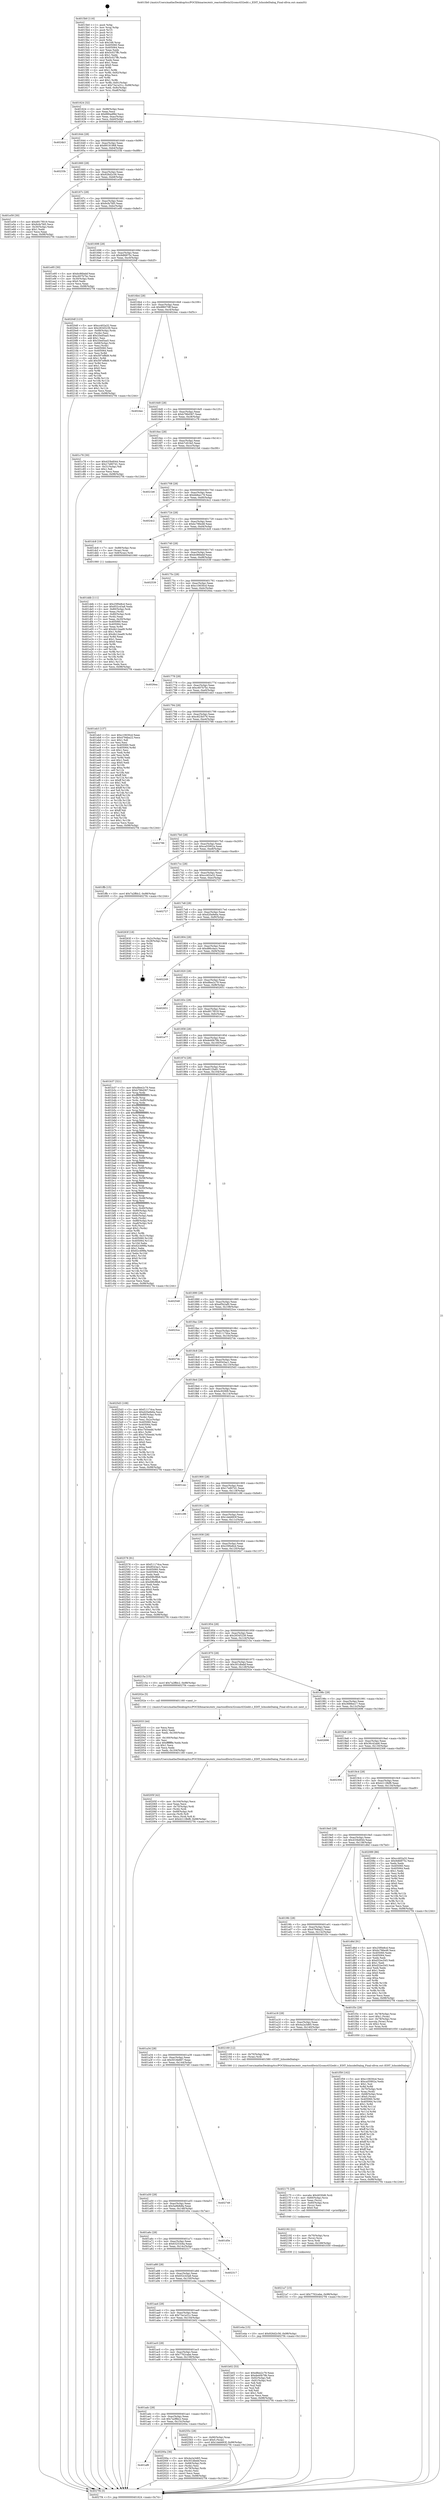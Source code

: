 digraph "0x4015b0" {
  label = "0x4015b0 (/mnt/c/Users/mathe/Desktop/tcc/POCII/binaries/extr_reactosdllwin32comctl32edit.c_EDIT_IsInsideDialog_Final-ollvm.out::main(0))"
  labelloc = "t"
  node[shape=record]

  Entry [label="",width=0.3,height=0.3,shape=circle,fillcolor=black,style=filled]
  "0x401624" [label="{
     0x401624 [32]\l
     | [instrs]\l
     &nbsp;&nbsp;0x401624 \<+6\>: mov -0x98(%rbp),%eax\l
     &nbsp;&nbsp;0x40162a \<+2\>: mov %eax,%ecx\l
     &nbsp;&nbsp;0x40162c \<+6\>: sub $0x890adf8d,%ecx\l
     &nbsp;&nbsp;0x401632 \<+6\>: mov %eax,-0xac(%rbp)\l
     &nbsp;&nbsp;0x401638 \<+6\>: mov %ecx,-0xb0(%rbp)\l
     &nbsp;&nbsp;0x40163e \<+6\>: je 00000000004024b3 \<main+0xf03\>\l
  }"]
  "0x4024b3" [label="{
     0x4024b3\l
  }", style=dashed]
  "0x401644" [label="{
     0x401644 [28]\l
     | [instrs]\l
     &nbsp;&nbsp;0x401644 \<+5\>: jmp 0000000000401649 \<main+0x99\>\l
     &nbsp;&nbsp;0x401649 \<+6\>: mov -0xac(%rbp),%eax\l
     &nbsp;&nbsp;0x40164f \<+5\>: sub $0x89191968,%eax\l
     &nbsp;&nbsp;0x401654 \<+6\>: mov %eax,-0xb4(%rbp)\l
     &nbsp;&nbsp;0x40165a \<+6\>: je 000000000040233b \<main+0xd8b\>\l
  }"]
  Exit [label="",width=0.3,height=0.3,shape=circle,fillcolor=black,style=filled,peripheries=2]
  "0x40233b" [label="{
     0x40233b\l
  }", style=dashed]
  "0x401660" [label="{
     0x401660 [28]\l
     | [instrs]\l
     &nbsp;&nbsp;0x401660 \<+5\>: jmp 0000000000401665 \<main+0xb5\>\l
     &nbsp;&nbsp;0x401665 \<+6\>: mov -0xac(%rbp),%eax\l
     &nbsp;&nbsp;0x40166b \<+5\>: sub $0x926d2c56,%eax\l
     &nbsp;&nbsp;0x401670 \<+6\>: mov %eax,-0xb8(%rbp)\l
     &nbsp;&nbsp;0x401676 \<+6\>: je 0000000000401e59 \<main+0x8a9\>\l
  }"]
  "0x4021a7" [label="{
     0x4021a7 [15]\l
     | [instrs]\l
     &nbsp;&nbsp;0x4021a7 \<+10\>: movl $0x7762cabe,-0x98(%rbp)\l
     &nbsp;&nbsp;0x4021b1 \<+5\>: jmp 00000000004027f4 \<main+0x1244\>\l
  }"]
  "0x401e59" [label="{
     0x401e59 [30]\l
     | [instrs]\l
     &nbsp;&nbsp;0x401e59 \<+5\>: mov $0xd917f019,%eax\l
     &nbsp;&nbsp;0x401e5e \<+5\>: mov $0x9cfa7fd5,%ecx\l
     &nbsp;&nbsp;0x401e63 \<+3\>: mov -0x30(%rbp),%edx\l
     &nbsp;&nbsp;0x401e66 \<+3\>: cmp $0x1,%edx\l
     &nbsp;&nbsp;0x401e69 \<+3\>: cmovl %ecx,%eax\l
     &nbsp;&nbsp;0x401e6c \<+6\>: mov %eax,-0x98(%rbp)\l
     &nbsp;&nbsp;0x401e72 \<+5\>: jmp 00000000004027f4 \<main+0x1244\>\l
  }"]
  "0x40167c" [label="{
     0x40167c [28]\l
     | [instrs]\l
     &nbsp;&nbsp;0x40167c \<+5\>: jmp 0000000000401681 \<main+0xd1\>\l
     &nbsp;&nbsp;0x401681 \<+6\>: mov -0xac(%rbp),%eax\l
     &nbsp;&nbsp;0x401687 \<+5\>: sub $0x9cfa7fd5,%eax\l
     &nbsp;&nbsp;0x40168c \<+6\>: mov %eax,-0xbc(%rbp)\l
     &nbsp;&nbsp;0x401692 \<+6\>: je 0000000000401e95 \<main+0x8e5\>\l
  }"]
  "0x402192" [label="{
     0x402192 [21]\l
     | [instrs]\l
     &nbsp;&nbsp;0x402192 \<+4\>: mov -0x70(%rbp),%rcx\l
     &nbsp;&nbsp;0x402196 \<+3\>: mov (%rcx),%rcx\l
     &nbsp;&nbsp;0x402199 \<+3\>: mov %rcx,%rdi\l
     &nbsp;&nbsp;0x40219c \<+6\>: mov %eax,-0x168(%rbp)\l
     &nbsp;&nbsp;0x4021a2 \<+5\>: call 0000000000401030 \<free@plt\>\l
     | [calls]\l
     &nbsp;&nbsp;0x401030 \{1\} (unknown)\l
  }"]
  "0x401e95" [label="{
     0x401e95 [30]\l
     | [instrs]\l
     &nbsp;&nbsp;0x401e95 \<+5\>: mov $0xbc86bebf,%eax\l
     &nbsp;&nbsp;0x401e9a \<+5\>: mov $0xc607b7bc,%ecx\l
     &nbsp;&nbsp;0x401e9f \<+3\>: mov -0x30(%rbp),%edx\l
     &nbsp;&nbsp;0x401ea2 \<+3\>: cmp $0x0,%edx\l
     &nbsp;&nbsp;0x401ea5 \<+3\>: cmove %ecx,%eax\l
     &nbsp;&nbsp;0x401ea8 \<+6\>: mov %eax,-0x98(%rbp)\l
     &nbsp;&nbsp;0x401eae \<+5\>: jmp 00000000004027f4 \<main+0x1244\>\l
  }"]
  "0x401698" [label="{
     0x401698 [28]\l
     | [instrs]\l
     &nbsp;&nbsp;0x401698 \<+5\>: jmp 000000000040169d \<main+0xed\>\l
     &nbsp;&nbsp;0x40169d \<+6\>: mov -0xac(%rbp),%eax\l
     &nbsp;&nbsp;0x4016a3 \<+5\>: sub $0x9dfd975c,%eax\l
     &nbsp;&nbsp;0x4016a8 \<+6\>: mov %eax,-0xc0(%rbp)\l
     &nbsp;&nbsp;0x4016ae \<+6\>: je 00000000004020df \<main+0xb2f\>\l
  }"]
  "0x402175" [label="{
     0x402175 [29]\l
     | [instrs]\l
     &nbsp;&nbsp;0x402175 \<+10\>: movabs $0x4030d6,%rdi\l
     &nbsp;&nbsp;0x40217f \<+4\>: mov -0x60(%rbp),%rcx\l
     &nbsp;&nbsp;0x402183 \<+2\>: mov %eax,(%rcx)\l
     &nbsp;&nbsp;0x402185 \<+4\>: mov -0x60(%rbp),%rcx\l
     &nbsp;&nbsp;0x402189 \<+2\>: mov (%rcx),%esi\l
     &nbsp;&nbsp;0x40218b \<+2\>: mov $0x0,%al\l
     &nbsp;&nbsp;0x40218d \<+5\>: call 0000000000401040 \<printf@plt\>\l
     | [calls]\l
     &nbsp;&nbsp;0x401040 \{1\} (unknown)\l
  }"]
  "0x4020df" [label="{
     0x4020df [123]\l
     | [instrs]\l
     &nbsp;&nbsp;0x4020df \<+5\>: mov $0xcc402a32,%eax\l
     &nbsp;&nbsp;0x4020e4 \<+5\>: mov $0x28345239,%ecx\l
     &nbsp;&nbsp;0x4020e9 \<+4\>: mov -0x68(%rbp),%rdx\l
     &nbsp;&nbsp;0x4020ed \<+2\>: mov (%rdx),%esi\l
     &nbsp;&nbsp;0x4020ef \<+6\>: add $0x33ed5aa5,%esi\l
     &nbsp;&nbsp;0x4020f5 \<+3\>: add $0x1,%esi\l
     &nbsp;&nbsp;0x4020f8 \<+6\>: sub $0x33ed5aa5,%esi\l
     &nbsp;&nbsp;0x4020fe \<+4\>: mov -0x68(%rbp),%rdx\l
     &nbsp;&nbsp;0x402102 \<+2\>: mov %esi,(%rdx)\l
     &nbsp;&nbsp;0x402104 \<+7\>: mov 0x405060,%esi\l
     &nbsp;&nbsp;0x40210b \<+7\>: mov 0x405064,%edi\l
     &nbsp;&nbsp;0x402112 \<+3\>: mov %esi,%r8d\l
     &nbsp;&nbsp;0x402115 \<+7\>: sub $0x597ef8d9,%r8d\l
     &nbsp;&nbsp;0x40211c \<+4\>: sub $0x1,%r8d\l
     &nbsp;&nbsp;0x402120 \<+7\>: add $0x597ef8d9,%r8d\l
     &nbsp;&nbsp;0x402127 \<+4\>: imul %r8d,%esi\l
     &nbsp;&nbsp;0x40212b \<+3\>: and $0x1,%esi\l
     &nbsp;&nbsp;0x40212e \<+3\>: cmp $0x0,%esi\l
     &nbsp;&nbsp;0x402131 \<+4\>: sete %r9b\l
     &nbsp;&nbsp;0x402135 \<+3\>: cmp $0xa,%edi\l
     &nbsp;&nbsp;0x402138 \<+4\>: setl %r10b\l
     &nbsp;&nbsp;0x40213c \<+3\>: mov %r9b,%r11b\l
     &nbsp;&nbsp;0x40213f \<+3\>: and %r10b,%r11b\l
     &nbsp;&nbsp;0x402142 \<+3\>: xor %r10b,%r9b\l
     &nbsp;&nbsp;0x402145 \<+3\>: or %r9b,%r11b\l
     &nbsp;&nbsp;0x402148 \<+4\>: test $0x1,%r11b\l
     &nbsp;&nbsp;0x40214c \<+3\>: cmovne %ecx,%eax\l
     &nbsp;&nbsp;0x40214f \<+6\>: mov %eax,-0x98(%rbp)\l
     &nbsp;&nbsp;0x402155 \<+5\>: jmp 00000000004027f4 \<main+0x1244\>\l
  }"]
  "0x4016b4" [label="{
     0x4016b4 [28]\l
     | [instrs]\l
     &nbsp;&nbsp;0x4016b4 \<+5\>: jmp 00000000004016b9 \<main+0x109\>\l
     &nbsp;&nbsp;0x4016b9 \<+6\>: mov -0xac(%rbp),%eax\l
     &nbsp;&nbsp;0x4016bf \<+5\>: sub $0x9f6075ff,%eax\l
     &nbsp;&nbsp;0x4016c4 \<+6\>: mov %eax,-0xc4(%rbp)\l
     &nbsp;&nbsp;0x4016ca \<+6\>: je 00000000004024ec \<main+0xf3c\>\l
  }"]
  "0x40205f" [label="{
     0x40205f [42]\l
     | [instrs]\l
     &nbsp;&nbsp;0x40205f \<+6\>: mov -0x164(%rbp),%ecx\l
     &nbsp;&nbsp;0x402065 \<+3\>: imul %eax,%ecx\l
     &nbsp;&nbsp;0x402068 \<+4\>: mov -0x70(%rbp),%rdi\l
     &nbsp;&nbsp;0x40206c \<+3\>: mov (%rdi),%rdi\l
     &nbsp;&nbsp;0x40206f \<+4\>: mov -0x68(%rbp),%r8\l
     &nbsp;&nbsp;0x402073 \<+3\>: movslq (%r8),%r8\l
     &nbsp;&nbsp;0x402076 \<+4\>: mov %ecx,(%rdi,%r8,4)\l
     &nbsp;&nbsp;0x40207a \<+10\>: movl $0x42118bf8,-0x98(%rbp)\l
     &nbsp;&nbsp;0x402084 \<+5\>: jmp 00000000004027f4 \<main+0x1244\>\l
  }"]
  "0x4024ec" [label="{
     0x4024ec\l
  }", style=dashed]
  "0x4016d0" [label="{
     0x4016d0 [28]\l
     | [instrs]\l
     &nbsp;&nbsp;0x4016d0 \<+5\>: jmp 00000000004016d5 \<main+0x125\>\l
     &nbsp;&nbsp;0x4016d5 \<+6\>: mov -0xac(%rbp),%eax\l
     &nbsp;&nbsp;0x4016db \<+5\>: sub $0xb786d367,%eax\l
     &nbsp;&nbsp;0x4016e0 \<+6\>: mov %eax,-0xc8(%rbp)\l
     &nbsp;&nbsp;0x4016e6 \<+6\>: je 0000000000401c78 \<main+0x6c8\>\l
  }"]
  "0x402033" [label="{
     0x402033 [44]\l
     | [instrs]\l
     &nbsp;&nbsp;0x402033 \<+2\>: xor %ecx,%ecx\l
     &nbsp;&nbsp;0x402035 \<+5\>: mov $0x2,%edx\l
     &nbsp;&nbsp;0x40203a \<+6\>: mov %edx,-0x160(%rbp)\l
     &nbsp;&nbsp;0x402040 \<+1\>: cltd\l
     &nbsp;&nbsp;0x402041 \<+6\>: mov -0x160(%rbp),%esi\l
     &nbsp;&nbsp;0x402047 \<+2\>: idiv %esi\l
     &nbsp;&nbsp;0x402049 \<+6\>: imul $0xfffffffe,%edx,%edx\l
     &nbsp;&nbsp;0x40204f \<+3\>: sub $0x1,%ecx\l
     &nbsp;&nbsp;0x402052 \<+2\>: sub %ecx,%edx\l
     &nbsp;&nbsp;0x402054 \<+6\>: mov %edx,-0x164(%rbp)\l
     &nbsp;&nbsp;0x40205a \<+5\>: call 0000000000401160 \<next_i\>\l
     | [calls]\l
     &nbsp;&nbsp;0x401160 \{1\} (/mnt/c/Users/mathe/Desktop/tcc/POCII/binaries/extr_reactosdllwin32comctl32edit.c_EDIT_IsInsideDialog_Final-ollvm.out::next_i)\l
  }"]
  "0x401c78" [label="{
     0x401c78 [30]\l
     | [instrs]\l
     &nbsp;&nbsp;0x401c78 \<+5\>: mov $0x433bd044,%eax\l
     &nbsp;&nbsp;0x401c7d \<+5\>: mov $0x17e807d1,%ecx\l
     &nbsp;&nbsp;0x401c82 \<+3\>: mov -0x31(%rbp),%dl\l
     &nbsp;&nbsp;0x401c85 \<+3\>: test $0x1,%dl\l
     &nbsp;&nbsp;0x401c88 \<+3\>: cmovne %ecx,%eax\l
     &nbsp;&nbsp;0x401c8b \<+6\>: mov %eax,-0x98(%rbp)\l
     &nbsp;&nbsp;0x401c91 \<+5\>: jmp 00000000004027f4 \<main+0x1244\>\l
  }"]
  "0x4016ec" [label="{
     0x4016ec [28]\l
     | [instrs]\l
     &nbsp;&nbsp;0x4016ec \<+5\>: jmp 00000000004016f1 \<main+0x141\>\l
     &nbsp;&nbsp;0x4016f1 \<+6\>: mov -0xac(%rbp),%eax\l
     &nbsp;&nbsp;0x4016f7 \<+5\>: sub $0xb7c81fa5,%eax\l
     &nbsp;&nbsp;0x4016fc \<+6\>: mov %eax,-0xcc(%rbp)\l
     &nbsp;&nbsp;0x401702 \<+6\>: je 00000000004021b6 \<main+0xc06\>\l
  }"]
  "0x401af8" [label="{
     0x401af8\l
  }", style=dashed]
  "0x4021b6" [label="{
     0x4021b6\l
  }", style=dashed]
  "0x401708" [label="{
     0x401708 [28]\l
     | [instrs]\l
     &nbsp;&nbsp;0x401708 \<+5\>: jmp 000000000040170d \<main+0x15d\>\l
     &nbsp;&nbsp;0x40170d \<+6\>: mov -0xac(%rbp),%eax\l
     &nbsp;&nbsp;0x401713 \<+5\>: sub $0xbbfea179,%eax\l
     &nbsp;&nbsp;0x401718 \<+6\>: mov %eax,-0xd0(%rbp)\l
     &nbsp;&nbsp;0x40171e \<+6\>: je 00000000004024c2 \<main+0xf12\>\l
  }"]
  "0x40200a" [label="{
     0x40200a [36]\l
     | [instrs]\l
     &nbsp;&nbsp;0x40200a \<+5\>: mov $0x4a2a3d65,%eax\l
     &nbsp;&nbsp;0x40200f \<+5\>: mov $0x301dbebf,%ecx\l
     &nbsp;&nbsp;0x402014 \<+4\>: mov -0x68(%rbp),%rdx\l
     &nbsp;&nbsp;0x402018 \<+2\>: mov (%rdx),%esi\l
     &nbsp;&nbsp;0x40201a \<+4\>: mov -0x78(%rbp),%rdx\l
     &nbsp;&nbsp;0x40201e \<+2\>: cmp (%rdx),%esi\l
     &nbsp;&nbsp;0x402020 \<+3\>: cmovl %ecx,%eax\l
     &nbsp;&nbsp;0x402023 \<+6\>: mov %eax,-0x98(%rbp)\l
     &nbsp;&nbsp;0x402029 \<+5\>: jmp 00000000004027f4 \<main+0x1244\>\l
  }"]
  "0x4024c2" [label="{
     0x4024c2\l
  }", style=dashed]
  "0x401724" [label="{
     0x401724 [28]\l
     | [instrs]\l
     &nbsp;&nbsp;0x401724 \<+5\>: jmp 0000000000401729 \<main+0x179\>\l
     &nbsp;&nbsp;0x401729 \<+6\>: mov -0xac(%rbp),%eax\l
     &nbsp;&nbsp;0x40172f \<+5\>: sub $0xbc786e48,%eax\l
     &nbsp;&nbsp;0x401734 \<+6\>: mov %eax,-0xd4(%rbp)\l
     &nbsp;&nbsp;0x40173a \<+6\>: je 0000000000401dc8 \<main+0x818\>\l
  }"]
  "0x401adc" [label="{
     0x401adc [28]\l
     | [instrs]\l
     &nbsp;&nbsp;0x401adc \<+5\>: jmp 0000000000401ae1 \<main+0x531\>\l
     &nbsp;&nbsp;0x401ae1 \<+6\>: mov -0xac(%rbp),%eax\l
     &nbsp;&nbsp;0x401ae7 \<+5\>: sub $0x7a2ffdc2,%eax\l
     &nbsp;&nbsp;0x401aec \<+6\>: mov %eax,-0x15c(%rbp)\l
     &nbsp;&nbsp;0x401af2 \<+6\>: je 000000000040200a \<main+0xa5a\>\l
  }"]
  "0x401dc8" [label="{
     0x401dc8 [19]\l
     | [instrs]\l
     &nbsp;&nbsp;0x401dc8 \<+7\>: mov -0x88(%rbp),%rax\l
     &nbsp;&nbsp;0x401dcf \<+3\>: mov (%rax),%rax\l
     &nbsp;&nbsp;0x401dd2 \<+4\>: mov 0x8(%rax),%rdi\l
     &nbsp;&nbsp;0x401dd6 \<+5\>: call 0000000000401060 \<atoi@plt\>\l
     | [calls]\l
     &nbsp;&nbsp;0x401060 \{1\} (unknown)\l
  }"]
  "0x401740" [label="{
     0x401740 [28]\l
     | [instrs]\l
     &nbsp;&nbsp;0x401740 \<+5\>: jmp 0000000000401745 \<main+0x195\>\l
     &nbsp;&nbsp;0x401745 \<+6\>: mov -0xac(%rbp),%eax\l
     &nbsp;&nbsp;0x40174b \<+5\>: sub $0xbc86bebf,%eax\l
     &nbsp;&nbsp;0x401750 \<+6\>: mov %eax,-0xd8(%rbp)\l
     &nbsp;&nbsp;0x401756 \<+6\>: je 0000000000402539 \<main+0xf89\>\l
  }"]
  "0x40255c" [label="{
     0x40255c [28]\l
     | [instrs]\l
     &nbsp;&nbsp;0x40255c \<+7\>: mov -0x90(%rbp),%rax\l
     &nbsp;&nbsp;0x402563 \<+6\>: movl $0x0,(%rax)\l
     &nbsp;&nbsp;0x402569 \<+10\>: movl $0x1deb663f,-0x98(%rbp)\l
     &nbsp;&nbsp;0x402573 \<+5\>: jmp 00000000004027f4 \<main+0x1244\>\l
  }"]
  "0x402539" [label="{
     0x402539\l
  }", style=dashed]
  "0x40175c" [label="{
     0x40175c [28]\l
     | [instrs]\l
     &nbsp;&nbsp;0x40175c \<+5\>: jmp 0000000000401761 \<main+0x1b1\>\l
     &nbsp;&nbsp;0x401761 \<+6\>: mov -0xac(%rbp),%eax\l
     &nbsp;&nbsp;0x401767 \<+5\>: sub $0xc10630cd,%eax\l
     &nbsp;&nbsp;0x40176c \<+6\>: mov %eax,-0xdc(%rbp)\l
     &nbsp;&nbsp;0x401772 \<+6\>: je 00000000004026ea \<main+0x113a\>\l
  }"]
  "0x401f59" [label="{
     0x401f59 [162]\l
     | [instrs]\l
     &nbsp;&nbsp;0x401f59 \<+5\>: mov $0xc10630cd,%ecx\l
     &nbsp;&nbsp;0x401f5e \<+5\>: mov $0xca55902a,%edx\l
     &nbsp;&nbsp;0x401f63 \<+3\>: mov $0x1,%sil\l
     &nbsp;&nbsp;0x401f66 \<+3\>: xor %r8d,%r8d\l
     &nbsp;&nbsp;0x401f69 \<+4\>: mov -0x70(%rbp),%rdi\l
     &nbsp;&nbsp;0x401f6d \<+3\>: mov %rax,(%rdi)\l
     &nbsp;&nbsp;0x401f70 \<+4\>: mov -0x68(%rbp),%rax\l
     &nbsp;&nbsp;0x401f74 \<+6\>: movl $0x0,(%rax)\l
     &nbsp;&nbsp;0x401f7a \<+8\>: mov 0x405060,%r9d\l
     &nbsp;&nbsp;0x401f82 \<+8\>: mov 0x405064,%r10d\l
     &nbsp;&nbsp;0x401f8a \<+4\>: sub $0x1,%r8d\l
     &nbsp;&nbsp;0x401f8e \<+3\>: mov %r9d,%r11d\l
     &nbsp;&nbsp;0x401f91 \<+3\>: add %r8d,%r11d\l
     &nbsp;&nbsp;0x401f94 \<+4\>: imul %r11d,%r9d\l
     &nbsp;&nbsp;0x401f98 \<+4\>: and $0x1,%r9d\l
     &nbsp;&nbsp;0x401f9c \<+4\>: cmp $0x0,%r9d\l
     &nbsp;&nbsp;0x401fa0 \<+3\>: sete %bl\l
     &nbsp;&nbsp;0x401fa3 \<+4\>: cmp $0xa,%r10d\l
     &nbsp;&nbsp;0x401fa7 \<+4\>: setl %r14b\l
     &nbsp;&nbsp;0x401fab \<+3\>: mov %bl,%r15b\l
     &nbsp;&nbsp;0x401fae \<+4\>: xor $0xff,%r15b\l
     &nbsp;&nbsp;0x401fb2 \<+3\>: mov %r14b,%r12b\l
     &nbsp;&nbsp;0x401fb5 \<+4\>: xor $0xff,%r12b\l
     &nbsp;&nbsp;0x401fb9 \<+4\>: xor $0x1,%sil\l
     &nbsp;&nbsp;0x401fbd \<+3\>: mov %r15b,%r13b\l
     &nbsp;&nbsp;0x401fc0 \<+4\>: and $0xff,%r13b\l
     &nbsp;&nbsp;0x401fc4 \<+3\>: and %sil,%bl\l
     &nbsp;&nbsp;0x401fc7 \<+3\>: mov %r12b,%al\l
     &nbsp;&nbsp;0x401fca \<+2\>: and $0xff,%al\l
     &nbsp;&nbsp;0x401fcc \<+3\>: and %sil,%r14b\l
     &nbsp;&nbsp;0x401fcf \<+3\>: or %bl,%r13b\l
     &nbsp;&nbsp;0x401fd2 \<+3\>: or %r14b,%al\l
     &nbsp;&nbsp;0x401fd5 \<+3\>: xor %al,%r13b\l
     &nbsp;&nbsp;0x401fd8 \<+3\>: or %r12b,%r15b\l
     &nbsp;&nbsp;0x401fdb \<+4\>: xor $0xff,%r15b\l
     &nbsp;&nbsp;0x401fdf \<+4\>: or $0x1,%sil\l
     &nbsp;&nbsp;0x401fe3 \<+3\>: and %sil,%r15b\l
     &nbsp;&nbsp;0x401fe6 \<+3\>: or %r15b,%r13b\l
     &nbsp;&nbsp;0x401fe9 \<+4\>: test $0x1,%r13b\l
     &nbsp;&nbsp;0x401fed \<+3\>: cmovne %edx,%ecx\l
     &nbsp;&nbsp;0x401ff0 \<+6\>: mov %ecx,-0x98(%rbp)\l
     &nbsp;&nbsp;0x401ff6 \<+5\>: jmp 00000000004027f4 \<main+0x1244\>\l
  }"]
  "0x4026ea" [label="{
     0x4026ea\l
  }", style=dashed]
  "0x401778" [label="{
     0x401778 [28]\l
     | [instrs]\l
     &nbsp;&nbsp;0x401778 \<+5\>: jmp 000000000040177d \<main+0x1cd\>\l
     &nbsp;&nbsp;0x40177d \<+6\>: mov -0xac(%rbp),%eax\l
     &nbsp;&nbsp;0x401783 \<+5\>: sub $0xc607b7bc,%eax\l
     &nbsp;&nbsp;0x401788 \<+6\>: mov %eax,-0xe0(%rbp)\l
     &nbsp;&nbsp;0x40178e \<+6\>: je 0000000000401eb3 \<main+0x903\>\l
  }"]
  "0x401ddb" [label="{
     0x401ddb [111]\l
     | [instrs]\l
     &nbsp;&nbsp;0x401ddb \<+5\>: mov $0x25f0e8cd,%ecx\l
     &nbsp;&nbsp;0x401de0 \<+5\>: mov $0x652c43a8,%edx\l
     &nbsp;&nbsp;0x401de5 \<+4\>: mov -0x80(%rbp),%rdi\l
     &nbsp;&nbsp;0x401de9 \<+2\>: mov %eax,(%rdi)\l
     &nbsp;&nbsp;0x401deb \<+4\>: mov -0x80(%rbp),%rdi\l
     &nbsp;&nbsp;0x401def \<+2\>: mov (%rdi),%eax\l
     &nbsp;&nbsp;0x401df1 \<+3\>: mov %eax,-0x30(%rbp)\l
     &nbsp;&nbsp;0x401df4 \<+7\>: mov 0x405060,%eax\l
     &nbsp;&nbsp;0x401dfb \<+7\>: mov 0x405064,%esi\l
     &nbsp;&nbsp;0x401e02 \<+3\>: mov %eax,%r8d\l
     &nbsp;&nbsp;0x401e05 \<+7\>: add $0x4b12ead9,%r8d\l
     &nbsp;&nbsp;0x401e0c \<+4\>: sub $0x1,%r8d\l
     &nbsp;&nbsp;0x401e10 \<+7\>: sub $0x4b12ead9,%r8d\l
     &nbsp;&nbsp;0x401e17 \<+4\>: imul %r8d,%eax\l
     &nbsp;&nbsp;0x401e1b \<+3\>: and $0x1,%eax\l
     &nbsp;&nbsp;0x401e1e \<+3\>: cmp $0x0,%eax\l
     &nbsp;&nbsp;0x401e21 \<+4\>: sete %r9b\l
     &nbsp;&nbsp;0x401e25 \<+3\>: cmp $0xa,%esi\l
     &nbsp;&nbsp;0x401e28 \<+4\>: setl %r10b\l
     &nbsp;&nbsp;0x401e2c \<+3\>: mov %r9b,%r11b\l
     &nbsp;&nbsp;0x401e2f \<+3\>: and %r10b,%r11b\l
     &nbsp;&nbsp;0x401e32 \<+3\>: xor %r10b,%r9b\l
     &nbsp;&nbsp;0x401e35 \<+3\>: or %r9b,%r11b\l
     &nbsp;&nbsp;0x401e38 \<+4\>: test $0x1,%r11b\l
     &nbsp;&nbsp;0x401e3c \<+3\>: cmovne %edx,%ecx\l
     &nbsp;&nbsp;0x401e3f \<+6\>: mov %ecx,-0x98(%rbp)\l
     &nbsp;&nbsp;0x401e45 \<+5\>: jmp 00000000004027f4 \<main+0x1244\>\l
  }"]
  "0x401eb3" [label="{
     0x401eb3 [137]\l
     | [instrs]\l
     &nbsp;&nbsp;0x401eb3 \<+5\>: mov $0xc10630cd,%eax\l
     &nbsp;&nbsp;0x401eb8 \<+5\>: mov $0x4794ba22,%ecx\l
     &nbsp;&nbsp;0x401ebd \<+2\>: mov $0x1,%dl\l
     &nbsp;&nbsp;0x401ebf \<+2\>: xor %esi,%esi\l
     &nbsp;&nbsp;0x401ec1 \<+7\>: mov 0x405060,%edi\l
     &nbsp;&nbsp;0x401ec8 \<+8\>: mov 0x405064,%r8d\l
     &nbsp;&nbsp;0x401ed0 \<+3\>: sub $0x1,%esi\l
     &nbsp;&nbsp;0x401ed3 \<+3\>: mov %edi,%r9d\l
     &nbsp;&nbsp;0x401ed6 \<+3\>: add %esi,%r9d\l
     &nbsp;&nbsp;0x401ed9 \<+4\>: imul %r9d,%edi\l
     &nbsp;&nbsp;0x401edd \<+3\>: and $0x1,%edi\l
     &nbsp;&nbsp;0x401ee0 \<+3\>: cmp $0x0,%edi\l
     &nbsp;&nbsp;0x401ee3 \<+4\>: sete %r10b\l
     &nbsp;&nbsp;0x401ee7 \<+4\>: cmp $0xa,%r8d\l
     &nbsp;&nbsp;0x401eeb \<+4\>: setl %r11b\l
     &nbsp;&nbsp;0x401eef \<+3\>: mov %r10b,%bl\l
     &nbsp;&nbsp;0x401ef2 \<+3\>: xor $0xff,%bl\l
     &nbsp;&nbsp;0x401ef5 \<+3\>: mov %r11b,%r14b\l
     &nbsp;&nbsp;0x401ef8 \<+4\>: xor $0xff,%r14b\l
     &nbsp;&nbsp;0x401efc \<+3\>: xor $0x1,%dl\l
     &nbsp;&nbsp;0x401eff \<+3\>: mov %bl,%r15b\l
     &nbsp;&nbsp;0x401f02 \<+4\>: and $0xff,%r15b\l
     &nbsp;&nbsp;0x401f06 \<+3\>: and %dl,%r10b\l
     &nbsp;&nbsp;0x401f09 \<+3\>: mov %r14b,%r12b\l
     &nbsp;&nbsp;0x401f0c \<+4\>: and $0xff,%r12b\l
     &nbsp;&nbsp;0x401f10 \<+3\>: and %dl,%r11b\l
     &nbsp;&nbsp;0x401f13 \<+3\>: or %r10b,%r15b\l
     &nbsp;&nbsp;0x401f16 \<+3\>: or %r11b,%r12b\l
     &nbsp;&nbsp;0x401f19 \<+3\>: xor %r12b,%r15b\l
     &nbsp;&nbsp;0x401f1c \<+3\>: or %r14b,%bl\l
     &nbsp;&nbsp;0x401f1f \<+3\>: xor $0xff,%bl\l
     &nbsp;&nbsp;0x401f22 \<+3\>: or $0x1,%dl\l
     &nbsp;&nbsp;0x401f25 \<+2\>: and %dl,%bl\l
     &nbsp;&nbsp;0x401f27 \<+3\>: or %bl,%r15b\l
     &nbsp;&nbsp;0x401f2a \<+4\>: test $0x1,%r15b\l
     &nbsp;&nbsp;0x401f2e \<+3\>: cmovne %ecx,%eax\l
     &nbsp;&nbsp;0x401f31 \<+6\>: mov %eax,-0x98(%rbp)\l
     &nbsp;&nbsp;0x401f37 \<+5\>: jmp 00000000004027f4 \<main+0x1244\>\l
  }"]
  "0x401794" [label="{
     0x401794 [28]\l
     | [instrs]\l
     &nbsp;&nbsp;0x401794 \<+5\>: jmp 0000000000401799 \<main+0x1e9\>\l
     &nbsp;&nbsp;0x401799 \<+6\>: mov -0xac(%rbp),%eax\l
     &nbsp;&nbsp;0x40179f \<+5\>: sub $0xc823b576,%eax\l
     &nbsp;&nbsp;0x4017a4 \<+6\>: mov %eax,-0xe4(%rbp)\l
     &nbsp;&nbsp;0x4017aa \<+6\>: je 0000000000402786 \<main+0x11d6\>\l
  }"]
  "0x4015b0" [label="{
     0x4015b0 [116]\l
     | [instrs]\l
     &nbsp;&nbsp;0x4015b0 \<+1\>: push %rbp\l
     &nbsp;&nbsp;0x4015b1 \<+3\>: mov %rsp,%rbp\l
     &nbsp;&nbsp;0x4015b4 \<+2\>: push %r15\l
     &nbsp;&nbsp;0x4015b6 \<+2\>: push %r14\l
     &nbsp;&nbsp;0x4015b8 \<+2\>: push %r13\l
     &nbsp;&nbsp;0x4015ba \<+2\>: push %r12\l
     &nbsp;&nbsp;0x4015bc \<+1\>: push %rbx\l
     &nbsp;&nbsp;0x4015bd \<+7\>: sub $0x168,%rsp\l
     &nbsp;&nbsp;0x4015c4 \<+7\>: mov 0x405060,%eax\l
     &nbsp;&nbsp;0x4015cb \<+7\>: mov 0x405064,%ecx\l
     &nbsp;&nbsp;0x4015d2 \<+2\>: mov %eax,%edx\l
     &nbsp;&nbsp;0x4015d4 \<+6\>: add $0x5c027ffc,%edx\l
     &nbsp;&nbsp;0x4015da \<+3\>: sub $0x1,%edx\l
     &nbsp;&nbsp;0x4015dd \<+6\>: sub $0x5c027ffc,%edx\l
     &nbsp;&nbsp;0x4015e3 \<+3\>: imul %edx,%eax\l
     &nbsp;&nbsp;0x4015e6 \<+3\>: and $0x1,%eax\l
     &nbsp;&nbsp;0x4015e9 \<+3\>: cmp $0x0,%eax\l
     &nbsp;&nbsp;0x4015ec \<+4\>: sete %r8b\l
     &nbsp;&nbsp;0x4015f0 \<+4\>: and $0x1,%r8b\l
     &nbsp;&nbsp;0x4015f4 \<+7\>: mov %r8b,-0x92(%rbp)\l
     &nbsp;&nbsp;0x4015fb \<+3\>: cmp $0xa,%ecx\l
     &nbsp;&nbsp;0x4015fe \<+4\>: setl %r8b\l
     &nbsp;&nbsp;0x401602 \<+4\>: and $0x1,%r8b\l
     &nbsp;&nbsp;0x401606 \<+7\>: mov %r8b,-0x91(%rbp)\l
     &nbsp;&nbsp;0x40160d \<+10\>: movl $0x73a1a31c,-0x98(%rbp)\l
     &nbsp;&nbsp;0x401617 \<+6\>: mov %edi,-0x9c(%rbp)\l
     &nbsp;&nbsp;0x40161d \<+7\>: mov %rsi,-0xa8(%rbp)\l
  }"]
  "0x402786" [label="{
     0x402786\l
  }", style=dashed]
  "0x4017b0" [label="{
     0x4017b0 [28]\l
     | [instrs]\l
     &nbsp;&nbsp;0x4017b0 \<+5\>: jmp 00000000004017b5 \<main+0x205\>\l
     &nbsp;&nbsp;0x4017b5 \<+6\>: mov -0xac(%rbp),%eax\l
     &nbsp;&nbsp;0x4017bb \<+5\>: sub $0xca55902a,%eax\l
     &nbsp;&nbsp;0x4017c0 \<+6\>: mov %eax,-0xe8(%rbp)\l
     &nbsp;&nbsp;0x4017c6 \<+6\>: je 0000000000401ffb \<main+0xa4b\>\l
  }"]
  "0x4027f4" [label="{
     0x4027f4 [5]\l
     | [instrs]\l
     &nbsp;&nbsp;0x4027f4 \<+5\>: jmp 0000000000401624 \<main+0x74\>\l
  }"]
  "0x401ffb" [label="{
     0x401ffb [15]\l
     | [instrs]\l
     &nbsp;&nbsp;0x401ffb \<+10\>: movl $0x7a2ffdc2,-0x98(%rbp)\l
     &nbsp;&nbsp;0x402005 \<+5\>: jmp 00000000004027f4 \<main+0x1244\>\l
  }"]
  "0x4017cc" [label="{
     0x4017cc [28]\l
     | [instrs]\l
     &nbsp;&nbsp;0x4017cc \<+5\>: jmp 00000000004017d1 \<main+0x221\>\l
     &nbsp;&nbsp;0x4017d1 \<+6\>: mov -0xac(%rbp),%eax\l
     &nbsp;&nbsp;0x4017d7 \<+5\>: sub $0xcc402a32,%eax\l
     &nbsp;&nbsp;0x4017dc \<+6\>: mov %eax,-0xec(%rbp)\l
     &nbsp;&nbsp;0x4017e2 \<+6\>: je 0000000000402727 \<main+0x1177\>\l
  }"]
  "0x401ac0" [label="{
     0x401ac0 [28]\l
     | [instrs]\l
     &nbsp;&nbsp;0x401ac0 \<+5\>: jmp 0000000000401ac5 \<main+0x515\>\l
     &nbsp;&nbsp;0x401ac5 \<+6\>: mov -0xac(%rbp),%eax\l
     &nbsp;&nbsp;0x401acb \<+5\>: sub $0x7762cabe,%eax\l
     &nbsp;&nbsp;0x401ad0 \<+6\>: mov %eax,-0x158(%rbp)\l
     &nbsp;&nbsp;0x401ad6 \<+6\>: je 000000000040255c \<main+0xfac\>\l
  }"]
  "0x402727" [label="{
     0x402727\l
  }", style=dashed]
  "0x4017e8" [label="{
     0x4017e8 [28]\l
     | [instrs]\l
     &nbsp;&nbsp;0x4017e8 \<+5\>: jmp 00000000004017ed \<main+0x23d\>\l
     &nbsp;&nbsp;0x4017ed \<+6\>: mov -0xac(%rbp),%eax\l
     &nbsp;&nbsp;0x4017f3 \<+5\>: sub $0xd20a9e6a,%eax\l
     &nbsp;&nbsp;0x4017f8 \<+6\>: mov %eax,-0xf0(%rbp)\l
     &nbsp;&nbsp;0x4017fe \<+6\>: je 000000000040263f \<main+0x108f\>\l
  }"]
  "0x401b02" [label="{
     0x401b02 [53]\l
     | [instrs]\l
     &nbsp;&nbsp;0x401b02 \<+5\>: mov $0xd8ee2c79,%eax\l
     &nbsp;&nbsp;0x401b07 \<+5\>: mov $0xde40b79b,%ecx\l
     &nbsp;&nbsp;0x401b0c \<+6\>: mov -0x92(%rbp),%dl\l
     &nbsp;&nbsp;0x401b12 \<+7\>: mov -0x91(%rbp),%sil\l
     &nbsp;&nbsp;0x401b19 \<+3\>: mov %dl,%dil\l
     &nbsp;&nbsp;0x401b1c \<+3\>: and %sil,%dil\l
     &nbsp;&nbsp;0x401b1f \<+3\>: xor %sil,%dl\l
     &nbsp;&nbsp;0x401b22 \<+3\>: or %dl,%dil\l
     &nbsp;&nbsp;0x401b25 \<+4\>: test $0x1,%dil\l
     &nbsp;&nbsp;0x401b29 \<+3\>: cmovne %ecx,%eax\l
     &nbsp;&nbsp;0x401b2c \<+6\>: mov %eax,-0x98(%rbp)\l
     &nbsp;&nbsp;0x401b32 \<+5\>: jmp 00000000004027f4 \<main+0x1244\>\l
  }"]
  "0x40263f" [label="{
     0x40263f [18]\l
     | [instrs]\l
     &nbsp;&nbsp;0x40263f \<+3\>: mov -0x2c(%rbp),%eax\l
     &nbsp;&nbsp;0x402642 \<+4\>: lea -0x28(%rbp),%rsp\l
     &nbsp;&nbsp;0x402646 \<+1\>: pop %rbx\l
     &nbsp;&nbsp;0x402647 \<+2\>: pop %r12\l
     &nbsp;&nbsp;0x402649 \<+2\>: pop %r13\l
     &nbsp;&nbsp;0x40264b \<+2\>: pop %r14\l
     &nbsp;&nbsp;0x40264d \<+2\>: pop %r15\l
     &nbsp;&nbsp;0x40264f \<+1\>: pop %rbp\l
     &nbsp;&nbsp;0x402650 \<+1\>: ret\l
  }"]
  "0x401804" [label="{
     0x401804 [28]\l
     | [instrs]\l
     &nbsp;&nbsp;0x401804 \<+5\>: jmp 0000000000401809 \<main+0x259\>\l
     &nbsp;&nbsp;0x401809 \<+6\>: mov -0xac(%rbp),%eax\l
     &nbsp;&nbsp;0x40180f \<+5\>: sub $0xd86c4acc,%eax\l
     &nbsp;&nbsp;0x401814 \<+6\>: mov %eax,-0xf4(%rbp)\l
     &nbsp;&nbsp;0x40181a \<+6\>: je 0000000000402249 \<main+0xc99\>\l
  }"]
  "0x401aa4" [label="{
     0x401aa4 [28]\l
     | [instrs]\l
     &nbsp;&nbsp;0x401aa4 \<+5\>: jmp 0000000000401aa9 \<main+0x4f9\>\l
     &nbsp;&nbsp;0x401aa9 \<+6\>: mov -0xac(%rbp),%eax\l
     &nbsp;&nbsp;0x401aaf \<+5\>: sub $0x73a1a31c,%eax\l
     &nbsp;&nbsp;0x401ab4 \<+6\>: mov %eax,-0x154(%rbp)\l
     &nbsp;&nbsp;0x401aba \<+6\>: je 0000000000401b02 \<main+0x552\>\l
  }"]
  "0x402249" [label="{
     0x402249\l
  }", style=dashed]
  "0x401820" [label="{
     0x401820 [28]\l
     | [instrs]\l
     &nbsp;&nbsp;0x401820 \<+5\>: jmp 0000000000401825 \<main+0x275\>\l
     &nbsp;&nbsp;0x401825 \<+6\>: mov -0xac(%rbp),%eax\l
     &nbsp;&nbsp;0x40182b \<+5\>: sub $0xd8ee2c79,%eax\l
     &nbsp;&nbsp;0x401830 \<+6\>: mov %eax,-0xf8(%rbp)\l
     &nbsp;&nbsp;0x401836 \<+6\>: je 0000000000402651 \<main+0x10a1\>\l
  }"]
  "0x401e4a" [label="{
     0x401e4a [15]\l
     | [instrs]\l
     &nbsp;&nbsp;0x401e4a \<+10\>: movl $0x926d2c56,-0x98(%rbp)\l
     &nbsp;&nbsp;0x401e54 \<+5\>: jmp 00000000004027f4 \<main+0x1244\>\l
  }"]
  "0x402651" [label="{
     0x402651\l
  }", style=dashed]
  "0x40183c" [label="{
     0x40183c [28]\l
     | [instrs]\l
     &nbsp;&nbsp;0x40183c \<+5\>: jmp 0000000000401841 \<main+0x291\>\l
     &nbsp;&nbsp;0x401841 \<+6\>: mov -0xac(%rbp),%eax\l
     &nbsp;&nbsp;0x401847 \<+5\>: sub $0xd917f019,%eax\l
     &nbsp;&nbsp;0x40184c \<+6\>: mov %eax,-0xfc(%rbp)\l
     &nbsp;&nbsp;0x401852 \<+6\>: je 0000000000401e77 \<main+0x8c7\>\l
  }"]
  "0x401a88" [label="{
     0x401a88 [28]\l
     | [instrs]\l
     &nbsp;&nbsp;0x401a88 \<+5\>: jmp 0000000000401a8d \<main+0x4dd\>\l
     &nbsp;&nbsp;0x401a8d \<+6\>: mov -0xac(%rbp),%eax\l
     &nbsp;&nbsp;0x401a93 \<+5\>: sub $0x652c43a8,%eax\l
     &nbsp;&nbsp;0x401a98 \<+6\>: mov %eax,-0x150(%rbp)\l
     &nbsp;&nbsp;0x401a9e \<+6\>: je 0000000000401e4a \<main+0x89a\>\l
  }"]
  "0x401e77" [label="{
     0x401e77\l
  }", style=dashed]
  "0x401858" [label="{
     0x401858 [28]\l
     | [instrs]\l
     &nbsp;&nbsp;0x401858 \<+5\>: jmp 000000000040185d \<main+0x2ad\>\l
     &nbsp;&nbsp;0x40185d \<+6\>: mov -0xac(%rbp),%eax\l
     &nbsp;&nbsp;0x401863 \<+5\>: sub $0xde40b79b,%eax\l
     &nbsp;&nbsp;0x401868 \<+6\>: mov %eax,-0x100(%rbp)\l
     &nbsp;&nbsp;0x40186e \<+6\>: je 0000000000401b37 \<main+0x587\>\l
  }"]
  "0x402317" [label="{
     0x402317\l
  }", style=dashed]
  "0x401b37" [label="{
     0x401b37 [321]\l
     | [instrs]\l
     &nbsp;&nbsp;0x401b37 \<+5\>: mov $0xd8ee2c79,%eax\l
     &nbsp;&nbsp;0x401b3c \<+5\>: mov $0xb786d367,%ecx\l
     &nbsp;&nbsp;0x401b41 \<+3\>: mov %rsp,%rdx\l
     &nbsp;&nbsp;0x401b44 \<+4\>: add $0xfffffffffffffff0,%rdx\l
     &nbsp;&nbsp;0x401b48 \<+3\>: mov %rdx,%rsp\l
     &nbsp;&nbsp;0x401b4b \<+7\>: mov %rdx,-0x90(%rbp)\l
     &nbsp;&nbsp;0x401b52 \<+3\>: mov %rsp,%rdx\l
     &nbsp;&nbsp;0x401b55 \<+4\>: add $0xfffffffffffffff0,%rdx\l
     &nbsp;&nbsp;0x401b59 \<+3\>: mov %rdx,%rsp\l
     &nbsp;&nbsp;0x401b5c \<+3\>: mov %rsp,%rsi\l
     &nbsp;&nbsp;0x401b5f \<+4\>: add $0xfffffffffffffff0,%rsi\l
     &nbsp;&nbsp;0x401b63 \<+3\>: mov %rsi,%rsp\l
     &nbsp;&nbsp;0x401b66 \<+7\>: mov %rsi,-0x88(%rbp)\l
     &nbsp;&nbsp;0x401b6d \<+3\>: mov %rsp,%rsi\l
     &nbsp;&nbsp;0x401b70 \<+4\>: add $0xfffffffffffffff0,%rsi\l
     &nbsp;&nbsp;0x401b74 \<+3\>: mov %rsi,%rsp\l
     &nbsp;&nbsp;0x401b77 \<+4\>: mov %rsi,-0x80(%rbp)\l
     &nbsp;&nbsp;0x401b7b \<+3\>: mov %rsp,%rsi\l
     &nbsp;&nbsp;0x401b7e \<+4\>: add $0xfffffffffffffff0,%rsi\l
     &nbsp;&nbsp;0x401b82 \<+3\>: mov %rsi,%rsp\l
     &nbsp;&nbsp;0x401b85 \<+4\>: mov %rsi,-0x78(%rbp)\l
     &nbsp;&nbsp;0x401b89 \<+3\>: mov %rsp,%rsi\l
     &nbsp;&nbsp;0x401b8c \<+4\>: add $0xfffffffffffffff0,%rsi\l
     &nbsp;&nbsp;0x401b90 \<+3\>: mov %rsi,%rsp\l
     &nbsp;&nbsp;0x401b93 \<+4\>: mov %rsi,-0x70(%rbp)\l
     &nbsp;&nbsp;0x401b97 \<+3\>: mov %rsp,%rsi\l
     &nbsp;&nbsp;0x401b9a \<+4\>: add $0xfffffffffffffff0,%rsi\l
     &nbsp;&nbsp;0x401b9e \<+3\>: mov %rsi,%rsp\l
     &nbsp;&nbsp;0x401ba1 \<+4\>: mov %rsi,-0x68(%rbp)\l
     &nbsp;&nbsp;0x401ba5 \<+3\>: mov %rsp,%rsi\l
     &nbsp;&nbsp;0x401ba8 \<+4\>: add $0xfffffffffffffff0,%rsi\l
     &nbsp;&nbsp;0x401bac \<+3\>: mov %rsi,%rsp\l
     &nbsp;&nbsp;0x401baf \<+4\>: mov %rsi,-0x60(%rbp)\l
     &nbsp;&nbsp;0x401bb3 \<+3\>: mov %rsp,%rsi\l
     &nbsp;&nbsp;0x401bb6 \<+4\>: add $0xfffffffffffffff0,%rsi\l
     &nbsp;&nbsp;0x401bba \<+3\>: mov %rsi,%rsp\l
     &nbsp;&nbsp;0x401bbd \<+4\>: mov %rsi,-0x58(%rbp)\l
     &nbsp;&nbsp;0x401bc1 \<+3\>: mov %rsp,%rsi\l
     &nbsp;&nbsp;0x401bc4 \<+4\>: add $0xfffffffffffffff0,%rsi\l
     &nbsp;&nbsp;0x401bc8 \<+3\>: mov %rsi,%rsp\l
     &nbsp;&nbsp;0x401bcb \<+4\>: mov %rsi,-0x50(%rbp)\l
     &nbsp;&nbsp;0x401bcf \<+3\>: mov %rsp,%rsi\l
     &nbsp;&nbsp;0x401bd2 \<+4\>: add $0xfffffffffffffff0,%rsi\l
     &nbsp;&nbsp;0x401bd6 \<+3\>: mov %rsi,%rsp\l
     &nbsp;&nbsp;0x401bd9 \<+4\>: mov %rsi,-0x48(%rbp)\l
     &nbsp;&nbsp;0x401bdd \<+3\>: mov %rsp,%rsi\l
     &nbsp;&nbsp;0x401be0 \<+4\>: add $0xfffffffffffffff0,%rsi\l
     &nbsp;&nbsp;0x401be4 \<+3\>: mov %rsi,%rsp\l
     &nbsp;&nbsp;0x401be7 \<+4\>: mov %rsi,-0x40(%rbp)\l
     &nbsp;&nbsp;0x401beb \<+7\>: mov -0x90(%rbp),%rsi\l
     &nbsp;&nbsp;0x401bf2 \<+6\>: movl $0x0,(%rsi)\l
     &nbsp;&nbsp;0x401bf8 \<+6\>: mov -0x9c(%rbp),%edi\l
     &nbsp;&nbsp;0x401bfe \<+2\>: mov %edi,(%rdx)\l
     &nbsp;&nbsp;0x401c00 \<+7\>: mov -0x88(%rbp),%rsi\l
     &nbsp;&nbsp;0x401c07 \<+7\>: mov -0xa8(%rbp),%r8\l
     &nbsp;&nbsp;0x401c0e \<+3\>: mov %r8,(%rsi)\l
     &nbsp;&nbsp;0x401c11 \<+3\>: cmpl $0x2,(%rdx)\l
     &nbsp;&nbsp;0x401c14 \<+4\>: setne %r9b\l
     &nbsp;&nbsp;0x401c18 \<+4\>: and $0x1,%r9b\l
     &nbsp;&nbsp;0x401c1c \<+4\>: mov %r9b,-0x31(%rbp)\l
     &nbsp;&nbsp;0x401c20 \<+8\>: mov 0x405060,%r10d\l
     &nbsp;&nbsp;0x401c28 \<+8\>: mov 0x405064,%r11d\l
     &nbsp;&nbsp;0x401c30 \<+3\>: mov %r10d,%ebx\l
     &nbsp;&nbsp;0x401c33 \<+6\>: add $0x62c499fa,%ebx\l
     &nbsp;&nbsp;0x401c39 \<+3\>: sub $0x1,%ebx\l
     &nbsp;&nbsp;0x401c3c \<+6\>: sub $0x62c499fa,%ebx\l
     &nbsp;&nbsp;0x401c42 \<+4\>: imul %ebx,%r10d\l
     &nbsp;&nbsp;0x401c46 \<+4\>: and $0x1,%r10d\l
     &nbsp;&nbsp;0x401c4a \<+4\>: cmp $0x0,%r10d\l
     &nbsp;&nbsp;0x401c4e \<+4\>: sete %r9b\l
     &nbsp;&nbsp;0x401c52 \<+4\>: cmp $0xa,%r11d\l
     &nbsp;&nbsp;0x401c56 \<+4\>: setl %r14b\l
     &nbsp;&nbsp;0x401c5a \<+3\>: mov %r9b,%r15b\l
     &nbsp;&nbsp;0x401c5d \<+3\>: and %r14b,%r15b\l
     &nbsp;&nbsp;0x401c60 \<+3\>: xor %r14b,%r9b\l
     &nbsp;&nbsp;0x401c63 \<+3\>: or %r9b,%r15b\l
     &nbsp;&nbsp;0x401c66 \<+4\>: test $0x1,%r15b\l
     &nbsp;&nbsp;0x401c6a \<+3\>: cmovne %ecx,%eax\l
     &nbsp;&nbsp;0x401c6d \<+6\>: mov %eax,-0x98(%rbp)\l
     &nbsp;&nbsp;0x401c73 \<+5\>: jmp 00000000004027f4 \<main+0x1244\>\l
  }"]
  "0x401874" [label="{
     0x401874 [28]\l
     | [instrs]\l
     &nbsp;&nbsp;0x401874 \<+5\>: jmp 0000000000401879 \<main+0x2c9\>\l
     &nbsp;&nbsp;0x401879 \<+6\>: mov -0xac(%rbp),%eax\l
     &nbsp;&nbsp;0x40187f \<+5\>: sub $0xe9125a81,%eax\l
     &nbsp;&nbsp;0x401884 \<+6\>: mov %eax,-0x104(%rbp)\l
     &nbsp;&nbsp;0x40188a \<+6\>: je 0000000000402548 \<main+0xf98\>\l
  }"]
  "0x401a6c" [label="{
     0x401a6c [28]\l
     | [instrs]\l
     &nbsp;&nbsp;0x401a6c \<+5\>: jmp 0000000000401a71 \<main+0x4c1\>\l
     &nbsp;&nbsp;0x401a71 \<+6\>: mov -0xac(%rbp),%eax\l
     &nbsp;&nbsp;0x401a77 \<+5\>: sub $0x63253c6a,%eax\l
     &nbsp;&nbsp;0x401a7c \<+6\>: mov %eax,-0x14c(%rbp)\l
     &nbsp;&nbsp;0x401a82 \<+6\>: je 0000000000402317 \<main+0xd67\>\l
  }"]
  "0x402548" [label="{
     0x402548\l
  }", style=dashed]
  "0x401890" [label="{
     0x401890 [28]\l
     | [instrs]\l
     &nbsp;&nbsp;0x401890 \<+5\>: jmp 0000000000401895 \<main+0x2e5\>\l
     &nbsp;&nbsp;0x401895 \<+6\>: mov -0xac(%rbp),%eax\l
     &nbsp;&nbsp;0x40189b \<+5\>: sub $0xef5b2af0,%eax\l
     &nbsp;&nbsp;0x4018a0 \<+6\>: mov %eax,-0x108(%rbp)\l
     &nbsp;&nbsp;0x4018a6 \<+6\>: je 00000000004023ce \<main+0xe1e\>\l
  }"]
  "0x401d5e" [label="{
     0x401d5e\l
  }", style=dashed]
  "0x4023ce" [label="{
     0x4023ce\l
  }", style=dashed]
  "0x4018ac" [label="{
     0x4018ac [28]\l
     | [instrs]\l
     &nbsp;&nbsp;0x4018ac \<+5\>: jmp 00000000004018b1 \<main+0x301\>\l
     &nbsp;&nbsp;0x4018b1 \<+6\>: mov -0xac(%rbp),%eax\l
     &nbsp;&nbsp;0x4018b7 \<+5\>: sub $0xf1117dca,%eax\l
     &nbsp;&nbsp;0x4018bc \<+6\>: mov %eax,-0x10c(%rbp)\l
     &nbsp;&nbsp;0x4018c2 \<+6\>: je 00000000004027dc \<main+0x122c\>\l
  }"]
  "0x401a50" [label="{
     0x401a50 [28]\l
     | [instrs]\l
     &nbsp;&nbsp;0x401a50 \<+5\>: jmp 0000000000401a55 \<main+0x4a5\>\l
     &nbsp;&nbsp;0x401a55 \<+6\>: mov -0xac(%rbp),%eax\l
     &nbsp;&nbsp;0x401a5b \<+5\>: sub $0x5a9b8dfa,%eax\l
     &nbsp;&nbsp;0x401a60 \<+6\>: mov %eax,-0x148(%rbp)\l
     &nbsp;&nbsp;0x401a66 \<+6\>: je 0000000000401d5e \<main+0x7ae\>\l
  }"]
  "0x4027dc" [label="{
     0x4027dc\l
  }", style=dashed]
  "0x4018c8" [label="{
     0x4018c8 [28]\l
     | [instrs]\l
     &nbsp;&nbsp;0x4018c8 \<+5\>: jmp 00000000004018cd \<main+0x31d\>\l
     &nbsp;&nbsp;0x4018cd \<+6\>: mov -0xac(%rbp),%eax\l
     &nbsp;&nbsp;0x4018d3 \<+5\>: sub $0x8543ac1,%eax\l
     &nbsp;&nbsp;0x4018d8 \<+6\>: mov %eax,-0x110(%rbp)\l
     &nbsp;&nbsp;0x4018de \<+6\>: je 00000000004025d3 \<main+0x1023\>\l
  }"]
  "0x402749" [label="{
     0x402749\l
  }", style=dashed]
  "0x4025d3" [label="{
     0x4025d3 [108]\l
     | [instrs]\l
     &nbsp;&nbsp;0x4025d3 \<+5\>: mov $0xf1117dca,%eax\l
     &nbsp;&nbsp;0x4025d8 \<+5\>: mov $0xd20a9e6a,%ecx\l
     &nbsp;&nbsp;0x4025dd \<+7\>: mov -0x90(%rbp),%rdx\l
     &nbsp;&nbsp;0x4025e4 \<+2\>: mov (%rdx),%esi\l
     &nbsp;&nbsp;0x4025e6 \<+3\>: mov %esi,-0x2c(%rbp)\l
     &nbsp;&nbsp;0x4025e9 \<+7\>: mov 0x405060,%esi\l
     &nbsp;&nbsp;0x4025f0 \<+7\>: mov 0x405064,%edi\l
     &nbsp;&nbsp;0x4025f7 \<+3\>: mov %esi,%r8d\l
     &nbsp;&nbsp;0x4025fa \<+7\>: sub $0xc7b5eedd,%r8d\l
     &nbsp;&nbsp;0x402601 \<+4\>: sub $0x1,%r8d\l
     &nbsp;&nbsp;0x402605 \<+7\>: add $0xc7b5eedd,%r8d\l
     &nbsp;&nbsp;0x40260c \<+4\>: imul %r8d,%esi\l
     &nbsp;&nbsp;0x402610 \<+3\>: and $0x1,%esi\l
     &nbsp;&nbsp;0x402613 \<+3\>: cmp $0x0,%esi\l
     &nbsp;&nbsp;0x402616 \<+4\>: sete %r9b\l
     &nbsp;&nbsp;0x40261a \<+3\>: cmp $0xa,%edi\l
     &nbsp;&nbsp;0x40261d \<+4\>: setl %r10b\l
     &nbsp;&nbsp;0x402621 \<+3\>: mov %r9b,%r11b\l
     &nbsp;&nbsp;0x402624 \<+3\>: and %r10b,%r11b\l
     &nbsp;&nbsp;0x402627 \<+3\>: xor %r10b,%r9b\l
     &nbsp;&nbsp;0x40262a \<+3\>: or %r9b,%r11b\l
     &nbsp;&nbsp;0x40262d \<+4\>: test $0x1,%r11b\l
     &nbsp;&nbsp;0x402631 \<+3\>: cmovne %ecx,%eax\l
     &nbsp;&nbsp;0x402634 \<+6\>: mov %eax,-0x98(%rbp)\l
     &nbsp;&nbsp;0x40263a \<+5\>: jmp 00000000004027f4 \<main+0x1244\>\l
  }"]
  "0x4018e4" [label="{
     0x4018e4 [28]\l
     | [instrs]\l
     &nbsp;&nbsp;0x4018e4 \<+5\>: jmp 00000000004018e9 \<main+0x339\>\l
     &nbsp;&nbsp;0x4018e9 \<+6\>: mov -0xac(%rbp),%eax\l
     &nbsp;&nbsp;0x4018ef \<+5\>: sub $0xbc92069,%eax\l
     &nbsp;&nbsp;0x4018f4 \<+6\>: mov %eax,-0x114(%rbp)\l
     &nbsp;&nbsp;0x4018fa \<+6\>: je 0000000000401cec \<main+0x73c\>\l
  }"]
  "0x401a34" [label="{
     0x401a34 [28]\l
     | [instrs]\l
     &nbsp;&nbsp;0x401a34 \<+5\>: jmp 0000000000401a39 \<main+0x489\>\l
     &nbsp;&nbsp;0x401a39 \<+6\>: mov -0xac(%rbp),%eax\l
     &nbsp;&nbsp;0x401a3f \<+5\>: sub $0x5018e667,%eax\l
     &nbsp;&nbsp;0x401a44 \<+6\>: mov %eax,-0x144(%rbp)\l
     &nbsp;&nbsp;0x401a4a \<+6\>: je 0000000000402749 \<main+0x1199\>\l
  }"]
  "0x401cec" [label="{
     0x401cec\l
  }", style=dashed]
  "0x401900" [label="{
     0x401900 [28]\l
     | [instrs]\l
     &nbsp;&nbsp;0x401900 \<+5\>: jmp 0000000000401905 \<main+0x355\>\l
     &nbsp;&nbsp;0x401905 \<+6\>: mov -0xac(%rbp),%eax\l
     &nbsp;&nbsp;0x40190b \<+5\>: sub $0x17e807d1,%eax\l
     &nbsp;&nbsp;0x401910 \<+6\>: mov %eax,-0x118(%rbp)\l
     &nbsp;&nbsp;0x401916 \<+6\>: je 0000000000401c96 \<main+0x6e6\>\l
  }"]
  "0x402169" [label="{
     0x402169 [12]\l
     | [instrs]\l
     &nbsp;&nbsp;0x402169 \<+4\>: mov -0x70(%rbp),%rax\l
     &nbsp;&nbsp;0x40216d \<+3\>: mov (%rax),%rdi\l
     &nbsp;&nbsp;0x402170 \<+5\>: call 0000000000401580 \<EDIT_IsInsideDialog\>\l
     | [calls]\l
     &nbsp;&nbsp;0x401580 \{1\} (/mnt/c/Users/mathe/Desktop/tcc/POCII/binaries/extr_reactosdllwin32comctl32edit.c_EDIT_IsInsideDialog_Final-ollvm.out::EDIT_IsInsideDialog)\l
  }"]
  "0x401c96" [label="{
     0x401c96\l
  }", style=dashed]
  "0x40191c" [label="{
     0x40191c [28]\l
     | [instrs]\l
     &nbsp;&nbsp;0x40191c \<+5\>: jmp 0000000000401921 \<main+0x371\>\l
     &nbsp;&nbsp;0x401921 \<+6\>: mov -0xac(%rbp),%eax\l
     &nbsp;&nbsp;0x401927 \<+5\>: sub $0x1deb663f,%eax\l
     &nbsp;&nbsp;0x40192c \<+6\>: mov %eax,-0x11c(%rbp)\l
     &nbsp;&nbsp;0x401932 \<+6\>: je 0000000000402578 \<main+0xfc8\>\l
  }"]
  "0x401a18" [label="{
     0x401a18 [28]\l
     | [instrs]\l
     &nbsp;&nbsp;0x401a18 \<+5\>: jmp 0000000000401a1d \<main+0x46d\>\l
     &nbsp;&nbsp;0x401a1d \<+6\>: mov -0xac(%rbp),%eax\l
     &nbsp;&nbsp;0x401a23 \<+5\>: sub $0x4a2a3d65,%eax\l
     &nbsp;&nbsp;0x401a28 \<+6\>: mov %eax,-0x140(%rbp)\l
     &nbsp;&nbsp;0x401a2e \<+6\>: je 0000000000402169 \<main+0xbb9\>\l
  }"]
  "0x402578" [label="{
     0x402578 [91]\l
     | [instrs]\l
     &nbsp;&nbsp;0x402578 \<+5\>: mov $0xf1117dca,%eax\l
     &nbsp;&nbsp;0x40257d \<+5\>: mov $0x8543ac1,%ecx\l
     &nbsp;&nbsp;0x402582 \<+7\>: mov 0x405060,%edx\l
     &nbsp;&nbsp;0x402589 \<+7\>: mov 0x405064,%esi\l
     &nbsp;&nbsp;0x402590 \<+2\>: mov %edx,%edi\l
     &nbsp;&nbsp;0x402592 \<+6\>: add $0x68fcf8b8,%edi\l
     &nbsp;&nbsp;0x402598 \<+3\>: sub $0x1,%edi\l
     &nbsp;&nbsp;0x40259b \<+6\>: sub $0x68fcf8b8,%edi\l
     &nbsp;&nbsp;0x4025a1 \<+3\>: imul %edi,%edx\l
     &nbsp;&nbsp;0x4025a4 \<+3\>: and $0x1,%edx\l
     &nbsp;&nbsp;0x4025a7 \<+3\>: cmp $0x0,%edx\l
     &nbsp;&nbsp;0x4025aa \<+4\>: sete %r8b\l
     &nbsp;&nbsp;0x4025ae \<+3\>: cmp $0xa,%esi\l
     &nbsp;&nbsp;0x4025b1 \<+4\>: setl %r9b\l
     &nbsp;&nbsp;0x4025b5 \<+3\>: mov %r8b,%r10b\l
     &nbsp;&nbsp;0x4025b8 \<+3\>: and %r9b,%r10b\l
     &nbsp;&nbsp;0x4025bb \<+3\>: xor %r9b,%r8b\l
     &nbsp;&nbsp;0x4025be \<+3\>: or %r8b,%r10b\l
     &nbsp;&nbsp;0x4025c1 \<+4\>: test $0x1,%r10b\l
     &nbsp;&nbsp;0x4025c5 \<+3\>: cmovne %ecx,%eax\l
     &nbsp;&nbsp;0x4025c8 \<+6\>: mov %eax,-0x98(%rbp)\l
     &nbsp;&nbsp;0x4025ce \<+5\>: jmp 00000000004027f4 \<main+0x1244\>\l
  }"]
  "0x401938" [label="{
     0x401938 [28]\l
     | [instrs]\l
     &nbsp;&nbsp;0x401938 \<+5\>: jmp 000000000040193d \<main+0x38d\>\l
     &nbsp;&nbsp;0x40193d \<+6\>: mov -0xac(%rbp),%eax\l
     &nbsp;&nbsp;0x401943 \<+5\>: sub $0x25f0e8cd,%eax\l
     &nbsp;&nbsp;0x401948 \<+6\>: mov %eax,-0x120(%rbp)\l
     &nbsp;&nbsp;0x40194e \<+6\>: je 00000000004026b7 \<main+0x1107\>\l
  }"]
  "0x401f3c" [label="{
     0x401f3c [29]\l
     | [instrs]\l
     &nbsp;&nbsp;0x401f3c \<+4\>: mov -0x78(%rbp),%rax\l
     &nbsp;&nbsp;0x401f40 \<+6\>: movl $0x1,(%rax)\l
     &nbsp;&nbsp;0x401f46 \<+4\>: mov -0x78(%rbp),%rax\l
     &nbsp;&nbsp;0x401f4a \<+3\>: movslq (%rax),%rax\l
     &nbsp;&nbsp;0x401f4d \<+4\>: shl $0x2,%rax\l
     &nbsp;&nbsp;0x401f51 \<+3\>: mov %rax,%rdi\l
     &nbsp;&nbsp;0x401f54 \<+5\>: call 0000000000401050 \<malloc@plt\>\l
     | [calls]\l
     &nbsp;&nbsp;0x401050 \{1\} (unknown)\l
  }"]
  "0x4026b7" [label="{
     0x4026b7\l
  }", style=dashed]
  "0x401954" [label="{
     0x401954 [28]\l
     | [instrs]\l
     &nbsp;&nbsp;0x401954 \<+5\>: jmp 0000000000401959 \<main+0x3a9\>\l
     &nbsp;&nbsp;0x401959 \<+6\>: mov -0xac(%rbp),%eax\l
     &nbsp;&nbsp;0x40195f \<+5\>: sub $0x28345239,%eax\l
     &nbsp;&nbsp;0x401964 \<+6\>: mov %eax,-0x124(%rbp)\l
     &nbsp;&nbsp;0x40196a \<+6\>: je 000000000040215a \<main+0xbaa\>\l
  }"]
  "0x4019fc" [label="{
     0x4019fc [28]\l
     | [instrs]\l
     &nbsp;&nbsp;0x4019fc \<+5\>: jmp 0000000000401a01 \<main+0x451\>\l
     &nbsp;&nbsp;0x401a01 \<+6\>: mov -0xac(%rbp),%eax\l
     &nbsp;&nbsp;0x401a07 \<+5\>: sub $0x4794ba22,%eax\l
     &nbsp;&nbsp;0x401a0c \<+6\>: mov %eax,-0x13c(%rbp)\l
     &nbsp;&nbsp;0x401a12 \<+6\>: je 0000000000401f3c \<main+0x98c\>\l
  }"]
  "0x40215a" [label="{
     0x40215a [15]\l
     | [instrs]\l
     &nbsp;&nbsp;0x40215a \<+10\>: movl $0x7a2ffdc2,-0x98(%rbp)\l
     &nbsp;&nbsp;0x402164 \<+5\>: jmp 00000000004027f4 \<main+0x1244\>\l
  }"]
  "0x401970" [label="{
     0x401970 [28]\l
     | [instrs]\l
     &nbsp;&nbsp;0x401970 \<+5\>: jmp 0000000000401975 \<main+0x3c5\>\l
     &nbsp;&nbsp;0x401975 \<+6\>: mov -0xac(%rbp),%eax\l
     &nbsp;&nbsp;0x40197b \<+5\>: sub $0x301dbebf,%eax\l
     &nbsp;&nbsp;0x401980 \<+6\>: mov %eax,-0x128(%rbp)\l
     &nbsp;&nbsp;0x401986 \<+6\>: je 000000000040202e \<main+0xa7e\>\l
  }"]
  "0x401d6d" [label="{
     0x401d6d [91]\l
     | [instrs]\l
     &nbsp;&nbsp;0x401d6d \<+5\>: mov $0x25f0e8cd,%eax\l
     &nbsp;&nbsp;0x401d72 \<+5\>: mov $0xbc786e48,%ecx\l
     &nbsp;&nbsp;0x401d77 \<+7\>: mov 0x405060,%edx\l
     &nbsp;&nbsp;0x401d7e \<+7\>: mov 0x405064,%esi\l
     &nbsp;&nbsp;0x401d85 \<+2\>: mov %edx,%edi\l
     &nbsp;&nbsp;0x401d87 \<+6\>: sub $0xd32ec545,%edi\l
     &nbsp;&nbsp;0x401d8d \<+3\>: sub $0x1,%edi\l
     &nbsp;&nbsp;0x401d90 \<+6\>: add $0xd32ec545,%edi\l
     &nbsp;&nbsp;0x401d96 \<+3\>: imul %edi,%edx\l
     &nbsp;&nbsp;0x401d99 \<+3\>: and $0x1,%edx\l
     &nbsp;&nbsp;0x401d9c \<+3\>: cmp $0x0,%edx\l
     &nbsp;&nbsp;0x401d9f \<+4\>: sete %r8b\l
     &nbsp;&nbsp;0x401da3 \<+3\>: cmp $0xa,%esi\l
     &nbsp;&nbsp;0x401da6 \<+4\>: setl %r9b\l
     &nbsp;&nbsp;0x401daa \<+3\>: mov %r8b,%r10b\l
     &nbsp;&nbsp;0x401dad \<+3\>: and %r9b,%r10b\l
     &nbsp;&nbsp;0x401db0 \<+3\>: xor %r9b,%r8b\l
     &nbsp;&nbsp;0x401db3 \<+3\>: or %r8b,%r10b\l
     &nbsp;&nbsp;0x401db6 \<+4\>: test $0x1,%r10b\l
     &nbsp;&nbsp;0x401dba \<+3\>: cmovne %ecx,%eax\l
     &nbsp;&nbsp;0x401dbd \<+6\>: mov %eax,-0x98(%rbp)\l
     &nbsp;&nbsp;0x401dc3 \<+5\>: jmp 00000000004027f4 \<main+0x1244\>\l
  }"]
  "0x40202e" [label="{
     0x40202e [5]\l
     | [instrs]\l
     &nbsp;&nbsp;0x40202e \<+5\>: call 0000000000401160 \<next_i\>\l
     | [calls]\l
     &nbsp;&nbsp;0x401160 \{1\} (/mnt/c/Users/mathe/Desktop/tcc/POCII/binaries/extr_reactosdllwin32comctl32edit.c_EDIT_IsInsideDialog_Final-ollvm.out::next_i)\l
  }"]
  "0x40198c" [label="{
     0x40198c [28]\l
     | [instrs]\l
     &nbsp;&nbsp;0x40198c \<+5\>: jmp 0000000000401991 \<main+0x3e1\>\l
     &nbsp;&nbsp;0x401991 \<+6\>: mov -0xac(%rbp),%eax\l
     &nbsp;&nbsp;0x401997 \<+5\>: sub $0x3688ee17,%eax\l
     &nbsp;&nbsp;0x40199c \<+6\>: mov %eax,-0x12c(%rbp)\l
     &nbsp;&nbsp;0x4019a2 \<+6\>: je 0000000000402696 \<main+0x10e6\>\l
  }"]
  "0x4019e0" [label="{
     0x4019e0 [28]\l
     | [instrs]\l
     &nbsp;&nbsp;0x4019e0 \<+5\>: jmp 00000000004019e5 \<main+0x435\>\l
     &nbsp;&nbsp;0x4019e5 \<+6\>: mov -0xac(%rbp),%eax\l
     &nbsp;&nbsp;0x4019eb \<+5\>: sub $0x433bd044,%eax\l
     &nbsp;&nbsp;0x4019f0 \<+6\>: mov %eax,-0x138(%rbp)\l
     &nbsp;&nbsp;0x4019f6 \<+6\>: je 0000000000401d6d \<main+0x7bd\>\l
  }"]
  "0x402696" [label="{
     0x402696\l
  }", style=dashed]
  "0x4019a8" [label="{
     0x4019a8 [28]\l
     | [instrs]\l
     &nbsp;&nbsp;0x4019a8 \<+5\>: jmp 00000000004019ad \<main+0x3fd\>\l
     &nbsp;&nbsp;0x4019ad \<+6\>: mov -0xac(%rbp),%eax\l
     &nbsp;&nbsp;0x4019b3 \<+5\>: sub $0x36c42ab6,%eax\l
     &nbsp;&nbsp;0x4019b8 \<+6\>: mov %eax,-0x130(%rbp)\l
     &nbsp;&nbsp;0x4019be \<+6\>: je 0000000000402308 \<main+0xd58\>\l
  }"]
  "0x402089" [label="{
     0x402089 [86]\l
     | [instrs]\l
     &nbsp;&nbsp;0x402089 \<+5\>: mov $0xcc402a32,%eax\l
     &nbsp;&nbsp;0x40208e \<+5\>: mov $0x9dfd975c,%ecx\l
     &nbsp;&nbsp;0x402093 \<+2\>: xor %edx,%edx\l
     &nbsp;&nbsp;0x402095 \<+7\>: mov 0x405060,%esi\l
     &nbsp;&nbsp;0x40209c \<+7\>: mov 0x405064,%edi\l
     &nbsp;&nbsp;0x4020a3 \<+3\>: sub $0x1,%edx\l
     &nbsp;&nbsp;0x4020a6 \<+3\>: mov %esi,%r8d\l
     &nbsp;&nbsp;0x4020a9 \<+3\>: add %edx,%r8d\l
     &nbsp;&nbsp;0x4020ac \<+4\>: imul %r8d,%esi\l
     &nbsp;&nbsp;0x4020b0 \<+3\>: and $0x1,%esi\l
     &nbsp;&nbsp;0x4020b3 \<+3\>: cmp $0x0,%esi\l
     &nbsp;&nbsp;0x4020b6 \<+4\>: sete %r9b\l
     &nbsp;&nbsp;0x4020ba \<+3\>: cmp $0xa,%edi\l
     &nbsp;&nbsp;0x4020bd \<+4\>: setl %r10b\l
     &nbsp;&nbsp;0x4020c1 \<+3\>: mov %r9b,%r11b\l
     &nbsp;&nbsp;0x4020c4 \<+3\>: and %r10b,%r11b\l
     &nbsp;&nbsp;0x4020c7 \<+3\>: xor %r10b,%r9b\l
     &nbsp;&nbsp;0x4020ca \<+3\>: or %r9b,%r11b\l
     &nbsp;&nbsp;0x4020cd \<+4\>: test $0x1,%r11b\l
     &nbsp;&nbsp;0x4020d1 \<+3\>: cmovne %ecx,%eax\l
     &nbsp;&nbsp;0x4020d4 \<+6\>: mov %eax,-0x98(%rbp)\l
     &nbsp;&nbsp;0x4020da \<+5\>: jmp 00000000004027f4 \<main+0x1244\>\l
  }"]
  "0x402308" [label="{
     0x402308\l
  }", style=dashed]
  "0x4019c4" [label="{
     0x4019c4 [28]\l
     | [instrs]\l
     &nbsp;&nbsp;0x4019c4 \<+5\>: jmp 00000000004019c9 \<main+0x419\>\l
     &nbsp;&nbsp;0x4019c9 \<+6\>: mov -0xac(%rbp),%eax\l
     &nbsp;&nbsp;0x4019cf \<+5\>: sub $0x42118bf8,%eax\l
     &nbsp;&nbsp;0x4019d4 \<+6\>: mov %eax,-0x134(%rbp)\l
     &nbsp;&nbsp;0x4019da \<+6\>: je 0000000000402089 \<main+0xad9\>\l
  }"]
  Entry -> "0x4015b0" [label=" 1"]
  "0x401624" -> "0x4024b3" [label=" 0"]
  "0x401624" -> "0x401644" [label=" 22"]
  "0x40263f" -> Exit [label=" 1"]
  "0x401644" -> "0x40233b" [label=" 0"]
  "0x401644" -> "0x401660" [label=" 22"]
  "0x4025d3" -> "0x4027f4" [label=" 1"]
  "0x401660" -> "0x401e59" [label=" 1"]
  "0x401660" -> "0x40167c" [label=" 21"]
  "0x402578" -> "0x4027f4" [label=" 1"]
  "0x40167c" -> "0x401e95" [label=" 1"]
  "0x40167c" -> "0x401698" [label=" 20"]
  "0x40255c" -> "0x4027f4" [label=" 1"]
  "0x401698" -> "0x4020df" [label=" 1"]
  "0x401698" -> "0x4016b4" [label=" 19"]
  "0x4021a7" -> "0x4027f4" [label=" 1"]
  "0x4016b4" -> "0x4024ec" [label=" 0"]
  "0x4016b4" -> "0x4016d0" [label=" 19"]
  "0x402192" -> "0x4021a7" [label=" 1"]
  "0x4016d0" -> "0x401c78" [label=" 1"]
  "0x4016d0" -> "0x4016ec" [label=" 18"]
  "0x402175" -> "0x402192" [label=" 1"]
  "0x4016ec" -> "0x4021b6" [label=" 0"]
  "0x4016ec" -> "0x401708" [label=" 18"]
  "0x402169" -> "0x402175" [label=" 1"]
  "0x401708" -> "0x4024c2" [label=" 0"]
  "0x401708" -> "0x401724" [label=" 18"]
  "0x40215a" -> "0x4027f4" [label=" 1"]
  "0x401724" -> "0x401dc8" [label=" 1"]
  "0x401724" -> "0x401740" [label=" 17"]
  "0x402089" -> "0x4027f4" [label=" 1"]
  "0x401740" -> "0x402539" [label=" 0"]
  "0x401740" -> "0x40175c" [label=" 17"]
  "0x40205f" -> "0x4027f4" [label=" 1"]
  "0x40175c" -> "0x4026ea" [label=" 0"]
  "0x40175c" -> "0x401778" [label=" 17"]
  "0x40202e" -> "0x402033" [label=" 1"]
  "0x401778" -> "0x401eb3" [label=" 1"]
  "0x401778" -> "0x401794" [label=" 16"]
  "0x40200a" -> "0x4027f4" [label=" 2"]
  "0x401794" -> "0x402786" [label=" 0"]
  "0x401794" -> "0x4017b0" [label=" 16"]
  "0x401adc" -> "0x40200a" [label=" 2"]
  "0x4017b0" -> "0x401ffb" [label=" 1"]
  "0x4017b0" -> "0x4017cc" [label=" 15"]
  "0x4020df" -> "0x4027f4" [label=" 1"]
  "0x4017cc" -> "0x402727" [label=" 0"]
  "0x4017cc" -> "0x4017e8" [label=" 15"]
  "0x401ac0" -> "0x401adc" [label=" 2"]
  "0x4017e8" -> "0x40263f" [label=" 1"]
  "0x4017e8" -> "0x401804" [label=" 14"]
  "0x401ac0" -> "0x40255c" [label=" 1"]
  "0x401804" -> "0x402249" [label=" 0"]
  "0x401804" -> "0x401820" [label=" 14"]
  "0x401ffb" -> "0x4027f4" [label=" 1"]
  "0x401820" -> "0x402651" [label=" 0"]
  "0x401820" -> "0x40183c" [label=" 14"]
  "0x401f59" -> "0x4027f4" [label=" 1"]
  "0x40183c" -> "0x401e77" [label=" 0"]
  "0x40183c" -> "0x401858" [label=" 14"]
  "0x401eb3" -> "0x4027f4" [label=" 1"]
  "0x401858" -> "0x401b37" [label=" 1"]
  "0x401858" -> "0x401874" [label=" 13"]
  "0x401e95" -> "0x4027f4" [label=" 1"]
  "0x401874" -> "0x402548" [label=" 0"]
  "0x401874" -> "0x401890" [label=" 13"]
  "0x401e4a" -> "0x4027f4" [label=" 1"]
  "0x401890" -> "0x4023ce" [label=" 0"]
  "0x401890" -> "0x4018ac" [label=" 13"]
  "0x401ddb" -> "0x4027f4" [label=" 1"]
  "0x4018ac" -> "0x4027dc" [label=" 0"]
  "0x4018ac" -> "0x4018c8" [label=" 13"]
  "0x401d6d" -> "0x4027f4" [label=" 1"]
  "0x4018c8" -> "0x4025d3" [label=" 1"]
  "0x4018c8" -> "0x4018e4" [label=" 12"]
  "0x401c78" -> "0x4027f4" [label=" 1"]
  "0x4018e4" -> "0x401cec" [label=" 0"]
  "0x4018e4" -> "0x401900" [label=" 12"]
  "0x401adc" -> "0x401af8" [label=" 0"]
  "0x401900" -> "0x401c96" [label=" 0"]
  "0x401900" -> "0x40191c" [label=" 12"]
  "0x4027f4" -> "0x401624" [label=" 21"]
  "0x40191c" -> "0x402578" [label=" 1"]
  "0x40191c" -> "0x401938" [label=" 11"]
  "0x401b02" -> "0x4027f4" [label=" 1"]
  "0x401938" -> "0x4026b7" [label=" 0"]
  "0x401938" -> "0x401954" [label=" 11"]
  "0x401aa4" -> "0x401ac0" [label=" 3"]
  "0x401954" -> "0x40215a" [label=" 1"]
  "0x401954" -> "0x401970" [label=" 10"]
  "0x402033" -> "0x40205f" [label=" 1"]
  "0x401970" -> "0x40202e" [label=" 1"]
  "0x401970" -> "0x40198c" [label=" 9"]
  "0x401a88" -> "0x401aa4" [label=" 4"]
  "0x40198c" -> "0x402696" [label=" 0"]
  "0x40198c" -> "0x4019a8" [label=" 9"]
  "0x401f3c" -> "0x401f59" [label=" 1"]
  "0x4019a8" -> "0x402308" [label=" 0"]
  "0x4019a8" -> "0x4019c4" [label=" 9"]
  "0x401a6c" -> "0x401a88" [label=" 5"]
  "0x4019c4" -> "0x402089" [label=" 1"]
  "0x4019c4" -> "0x4019e0" [label=" 8"]
  "0x401a88" -> "0x401e4a" [label=" 1"]
  "0x4019e0" -> "0x401d6d" [label=" 1"]
  "0x4019e0" -> "0x4019fc" [label=" 7"]
  "0x401aa4" -> "0x401b02" [label=" 1"]
  "0x4019fc" -> "0x401f3c" [label=" 1"]
  "0x4019fc" -> "0x401a18" [label=" 6"]
  "0x4015b0" -> "0x401624" [label=" 1"]
  "0x401a18" -> "0x402169" [label=" 1"]
  "0x401a18" -> "0x401a34" [label=" 5"]
  "0x401b37" -> "0x4027f4" [label=" 1"]
  "0x401a34" -> "0x402749" [label=" 0"]
  "0x401a34" -> "0x401a50" [label=" 5"]
  "0x401dc8" -> "0x401ddb" [label=" 1"]
  "0x401a50" -> "0x401d5e" [label=" 0"]
  "0x401a50" -> "0x401a6c" [label=" 5"]
  "0x401e59" -> "0x4027f4" [label=" 1"]
  "0x401a6c" -> "0x402317" [label=" 0"]
}
